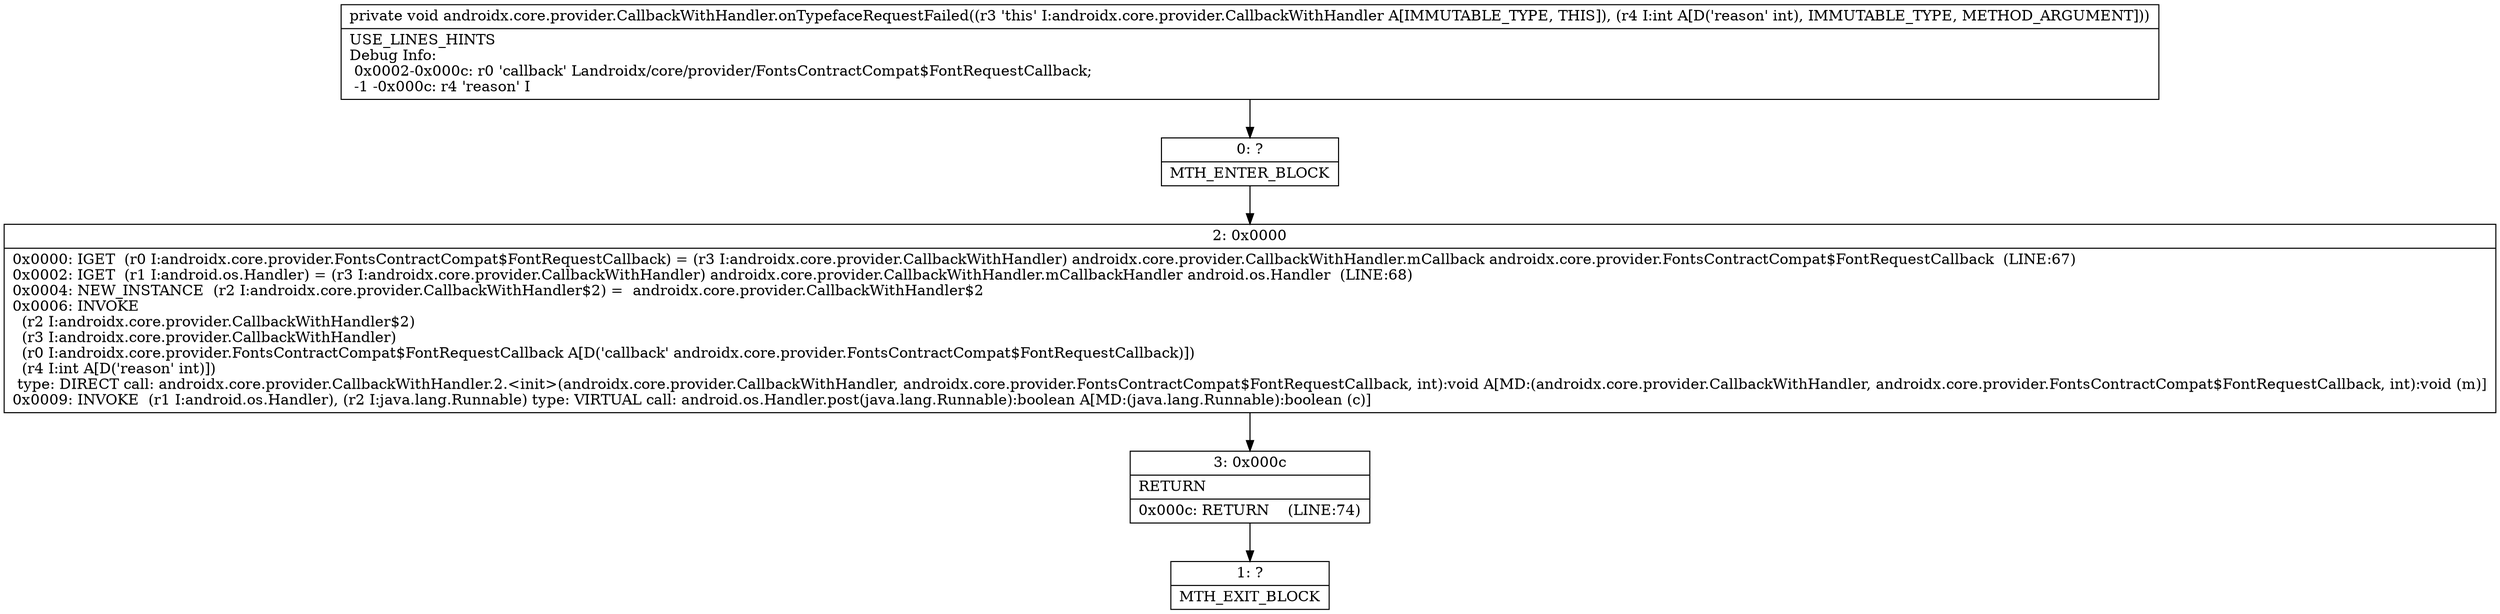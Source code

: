 digraph "CFG forandroidx.core.provider.CallbackWithHandler.onTypefaceRequestFailed(I)V" {
Node_0 [shape=record,label="{0\:\ ?|MTH_ENTER_BLOCK\l}"];
Node_2 [shape=record,label="{2\:\ 0x0000|0x0000: IGET  (r0 I:androidx.core.provider.FontsContractCompat$FontRequestCallback) = (r3 I:androidx.core.provider.CallbackWithHandler) androidx.core.provider.CallbackWithHandler.mCallback androidx.core.provider.FontsContractCompat$FontRequestCallback  (LINE:67)\l0x0002: IGET  (r1 I:android.os.Handler) = (r3 I:androidx.core.provider.CallbackWithHandler) androidx.core.provider.CallbackWithHandler.mCallbackHandler android.os.Handler  (LINE:68)\l0x0004: NEW_INSTANCE  (r2 I:androidx.core.provider.CallbackWithHandler$2) =  androidx.core.provider.CallbackWithHandler$2 \l0x0006: INVOKE  \l  (r2 I:androidx.core.provider.CallbackWithHandler$2)\l  (r3 I:androidx.core.provider.CallbackWithHandler)\l  (r0 I:androidx.core.provider.FontsContractCompat$FontRequestCallback A[D('callback' androidx.core.provider.FontsContractCompat$FontRequestCallback)])\l  (r4 I:int A[D('reason' int)])\l type: DIRECT call: androidx.core.provider.CallbackWithHandler.2.\<init\>(androidx.core.provider.CallbackWithHandler, androidx.core.provider.FontsContractCompat$FontRequestCallback, int):void A[MD:(androidx.core.provider.CallbackWithHandler, androidx.core.provider.FontsContractCompat$FontRequestCallback, int):void (m)]\l0x0009: INVOKE  (r1 I:android.os.Handler), (r2 I:java.lang.Runnable) type: VIRTUAL call: android.os.Handler.post(java.lang.Runnable):boolean A[MD:(java.lang.Runnable):boolean (c)]\l}"];
Node_3 [shape=record,label="{3\:\ 0x000c|RETURN\l|0x000c: RETURN    (LINE:74)\l}"];
Node_1 [shape=record,label="{1\:\ ?|MTH_EXIT_BLOCK\l}"];
MethodNode[shape=record,label="{private void androidx.core.provider.CallbackWithHandler.onTypefaceRequestFailed((r3 'this' I:androidx.core.provider.CallbackWithHandler A[IMMUTABLE_TYPE, THIS]), (r4 I:int A[D('reason' int), IMMUTABLE_TYPE, METHOD_ARGUMENT]))  | USE_LINES_HINTS\lDebug Info:\l  0x0002\-0x000c: r0 'callback' Landroidx\/core\/provider\/FontsContractCompat$FontRequestCallback;\l  \-1 \-0x000c: r4 'reason' I\l}"];
MethodNode -> Node_0;Node_0 -> Node_2;
Node_2 -> Node_3;
Node_3 -> Node_1;
}

